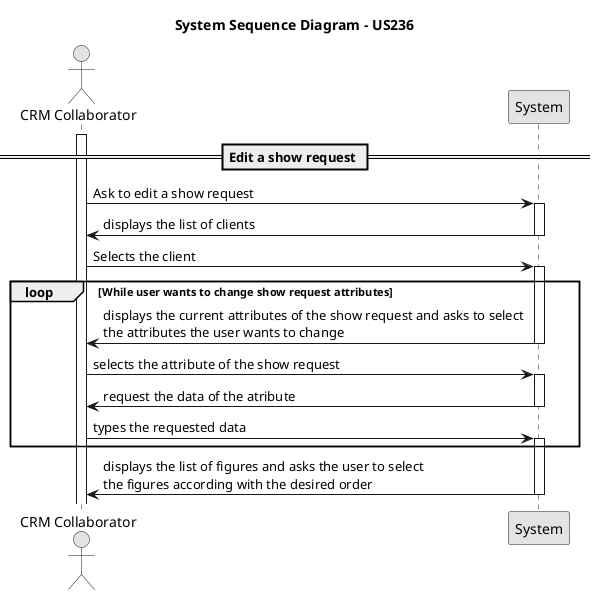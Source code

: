 @startuml
skinparam monochrome true
skinparam packageStyle rectangle
skinparam shadowing false

actor "CRM Collaborator" as crmCollaborator
participant "System" as system

title System Sequence Diagram - US236

 == Edit a show request ==
 activate crmCollaborator

     crmCollaborator -> system : Ask to edit a show request
     activate system

         system -> crmCollaborator : displays the list of clients
     deactivate system

     crmCollaborator -> system : Selects the client
     activate system

          loop While user wants to change show request attributes
          system -> crmCollaborator : displays the current attributes of the show request and asks to select \nthe attributes the user wants to change
     deactivate system

     crmCollaborator -> system : selects the attribute of the show request
     activate system

        system -> crmCollaborator : request the data of the atribute
     deactivate system

     crmCollaborator -> system: types the requested data
     activate system

         end
         system -> crmCollaborator : displays the list of figures and asks the user to select \nthe figures according with the desired order
     deactivate system

 @enduml